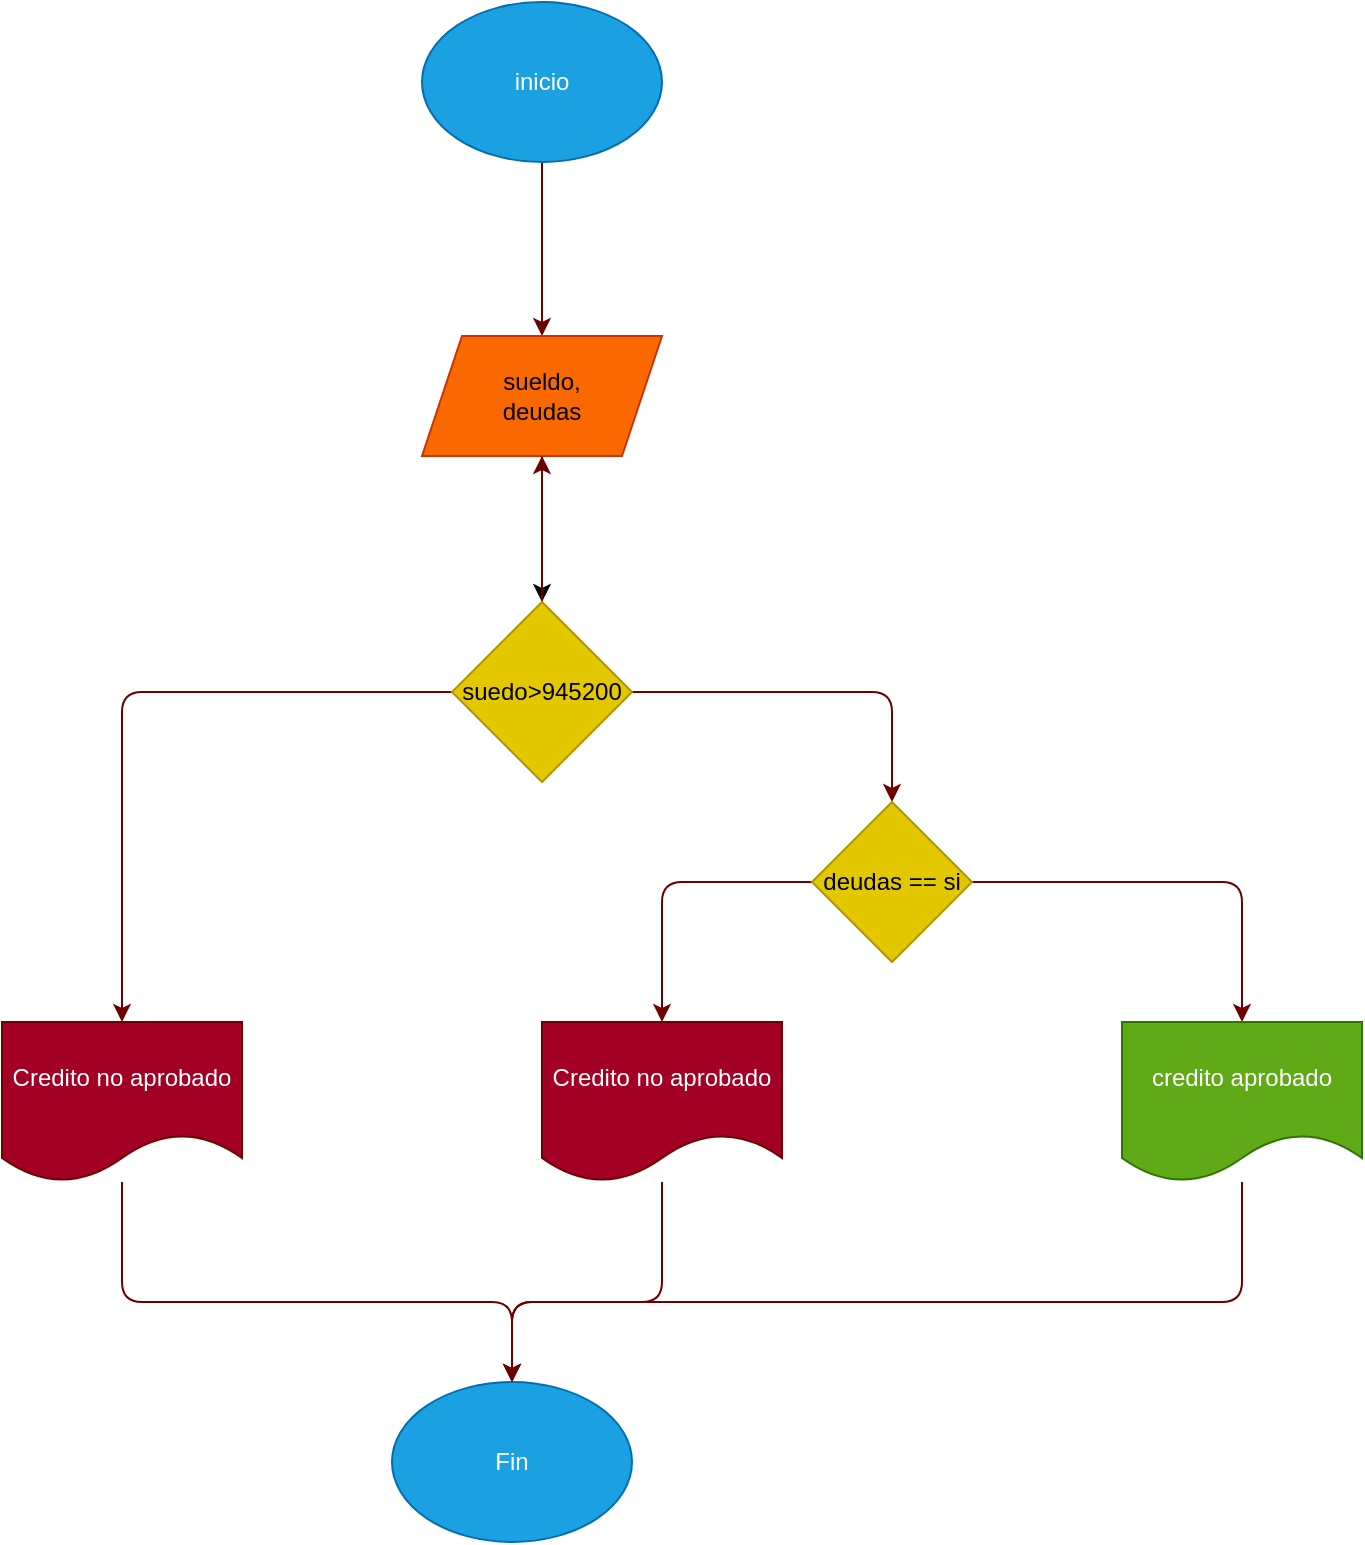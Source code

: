 <mxfile>
    <diagram id="bMMpMuGkh1MmwEte_P1m" name="Page-1">
        <mxGraphModel dx="1685" dy="752" grid="0" gridSize="10" guides="1" tooltips="1" connect="1" arrows="1" fold="1" page="1" pageScale="1" pageWidth="850" pageHeight="1100" math="0" shadow="0">
            <root>
                <mxCell id="0"/>
                <mxCell id="1" parent="0"/>
                <mxCell id="4" value="" style="edgeStyle=none;html=1;fillColor=#a20025;strokeColor=#6F0000;" edge="1" parent="1" source="2" target="3">
                    <mxGeometry relative="1" as="geometry"/>
                </mxCell>
                <mxCell id="2" value="inicio" style="ellipse;whiteSpace=wrap;html=1;fillColor=#1ba1e2;fontColor=#ffffff;strokeColor=#006EAF;" vertex="1" parent="1">
                    <mxGeometry x="190" y="30" width="120" height="80" as="geometry"/>
                </mxCell>
                <mxCell id="6" value="" style="edgeStyle=none;html=1;" edge="1" parent="1" source="3" target="5">
                    <mxGeometry relative="1" as="geometry"/>
                </mxCell>
                <mxCell id="3" value="sueldo,&lt;br&gt;deudas" style="shape=parallelogram;perimeter=parallelogramPerimeter;whiteSpace=wrap;html=1;fixedSize=1;fillColor=#fa6800;strokeColor=#C73500;fontColor=#000000;" vertex="1" parent="1">
                    <mxGeometry x="190" y="197" width="120" height="60" as="geometry"/>
                </mxCell>
                <mxCell id="8" value="" style="edgeStyle=none;html=1;fillColor=#a20025;strokeColor=#6F0000;" edge="1" parent="1" source="5" target="7">
                    <mxGeometry relative="1" as="geometry">
                        <Array as="points">
                            <mxPoint x="425" y="375"/>
                        </Array>
                    </mxGeometry>
                </mxCell>
                <mxCell id="14" value="" style="edgeStyle=none;html=1;fillColor=#a20025;strokeColor=#6F0000;" edge="1" parent="1" source="5" target="13">
                    <mxGeometry relative="1" as="geometry">
                        <Array as="points">
                            <mxPoint x="40" y="375"/>
                        </Array>
                    </mxGeometry>
                </mxCell>
                <mxCell id="19" value="" style="edgeStyle=none;html=1;fillColor=#a20025;strokeColor=#6F0000;" edge="1" parent="1" source="5" target="3">
                    <mxGeometry relative="1" as="geometry"/>
                </mxCell>
                <mxCell id="5" value="suedo&amp;gt;945200" style="rhombus;whiteSpace=wrap;html=1;fillColor=#e3c800;strokeColor=#B09500;fontColor=#000000;" vertex="1" parent="1">
                    <mxGeometry x="205" y="330" width="90" height="90" as="geometry"/>
                </mxCell>
                <mxCell id="10" style="edgeStyle=none;html=1;entryX=0.5;entryY=0;entryDx=0;entryDy=0;fillColor=#a20025;strokeColor=#6F0000;" edge="1" parent="1" source="7" target="9">
                    <mxGeometry relative="1" as="geometry">
                        <Array as="points">
                            <mxPoint x="600" y="470"/>
                        </Array>
                    </mxGeometry>
                </mxCell>
                <mxCell id="12" style="edgeStyle=none;html=1;entryX=0.5;entryY=0;entryDx=0;entryDy=0;fillColor=#a20025;strokeColor=#6F0000;" edge="1" parent="1" source="7" target="11">
                    <mxGeometry relative="1" as="geometry">
                        <Array as="points">
                            <mxPoint x="310" y="470"/>
                        </Array>
                    </mxGeometry>
                </mxCell>
                <mxCell id="7" value="deudas == si" style="rhombus;whiteSpace=wrap;html=1;fillColor=#e3c800;strokeColor=#B09500;fontColor=#000000;" vertex="1" parent="1">
                    <mxGeometry x="385" y="430" width="80" height="80" as="geometry"/>
                </mxCell>
                <mxCell id="18" style="edgeStyle=none;html=1;entryX=0.5;entryY=0;entryDx=0;entryDy=0;fillColor=#a20025;strokeColor=#6F0000;" edge="1" parent="1" source="9" target="15">
                    <mxGeometry relative="1" as="geometry">
                        <mxPoint x="230" y="720" as="targetPoint"/>
                        <Array as="points">
                            <mxPoint x="600" y="680"/>
                            <mxPoint x="235" y="680"/>
                        </Array>
                    </mxGeometry>
                </mxCell>
                <mxCell id="9" value="credito aprobado" style="shape=document;whiteSpace=wrap;html=1;boundedLbl=1;fillColor=#60a917;strokeColor=#2D7600;fontColor=#ffffff;" vertex="1" parent="1">
                    <mxGeometry x="540" y="540" width="120" height="80" as="geometry"/>
                </mxCell>
                <mxCell id="17" style="edgeStyle=none;html=1;entryX=0.5;entryY=0;entryDx=0;entryDy=0;fillColor=#a20025;strokeColor=#6F0000;" edge="1" parent="1" source="11" target="15">
                    <mxGeometry relative="1" as="geometry">
                        <mxPoint x="230" y="720" as="targetPoint"/>
                        <Array as="points">
                            <mxPoint x="310" y="680"/>
                            <mxPoint x="235" y="680"/>
                        </Array>
                    </mxGeometry>
                </mxCell>
                <mxCell id="11" value="Credito no aprobado" style="shape=document;whiteSpace=wrap;html=1;boundedLbl=1;fillColor=#a20025;strokeColor=#6F0000;fontColor=#ffffff;" vertex="1" parent="1">
                    <mxGeometry x="250" y="540" width="120" height="80" as="geometry"/>
                </mxCell>
                <mxCell id="16" style="edgeStyle=none;html=1;entryX=0.5;entryY=0;entryDx=0;entryDy=0;fillColor=#a20025;strokeColor=#6F0000;" edge="1" parent="1" source="13" target="15">
                    <mxGeometry relative="1" as="geometry">
                        <Array as="points">
                            <mxPoint x="40" y="680"/>
                            <mxPoint x="235" y="680"/>
                        </Array>
                    </mxGeometry>
                </mxCell>
                <mxCell id="13" value="Credito no aprobado" style="shape=document;whiteSpace=wrap;html=1;boundedLbl=1;fillColor=#a20025;strokeColor=#6F0000;fontColor=#ffffff;" vertex="1" parent="1">
                    <mxGeometry x="-20" y="540" width="120" height="80" as="geometry"/>
                </mxCell>
                <mxCell id="15" value="Fin" style="ellipse;whiteSpace=wrap;html=1;fillColor=#1ba1e2;fontColor=#ffffff;strokeColor=#006EAF;" vertex="1" parent="1">
                    <mxGeometry x="175" y="720" width="120" height="80" as="geometry"/>
                </mxCell>
            </root>
        </mxGraphModel>
    </diagram>
</mxfile>